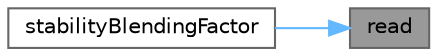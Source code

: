 digraph "read"
{
 // LATEX_PDF_SIZE
  bgcolor="transparent";
  edge [fontname=Helvetica,fontsize=10,labelfontname=Helvetica,labelfontsize=10];
  node [fontname=Helvetica,fontsize=10,shape=box,height=0.2,width=0.4];
  rankdir="RL";
  Node1 [id="Node000001",label="read",height=0.2,width=0.4,color="gray40", fillcolor="grey60", style="filled", fontcolor="black",tooltip=" "];
  Node1 -> Node2 [id="edge1_Node000001_Node000002",dir="back",color="steelblue1",style="solid",tooltip=" "];
  Node2 [id="Node000002",label="stabilityBlendingFactor",height=0.2,width=0.4,color="grey40", fillcolor="white", style="filled",URL="$classFoam_1_1functionObjects_1_1stabilityBlendingFactor.html#a26c1a513a51634f80daa6264b6a8e1a2",tooltip=" "];
}
